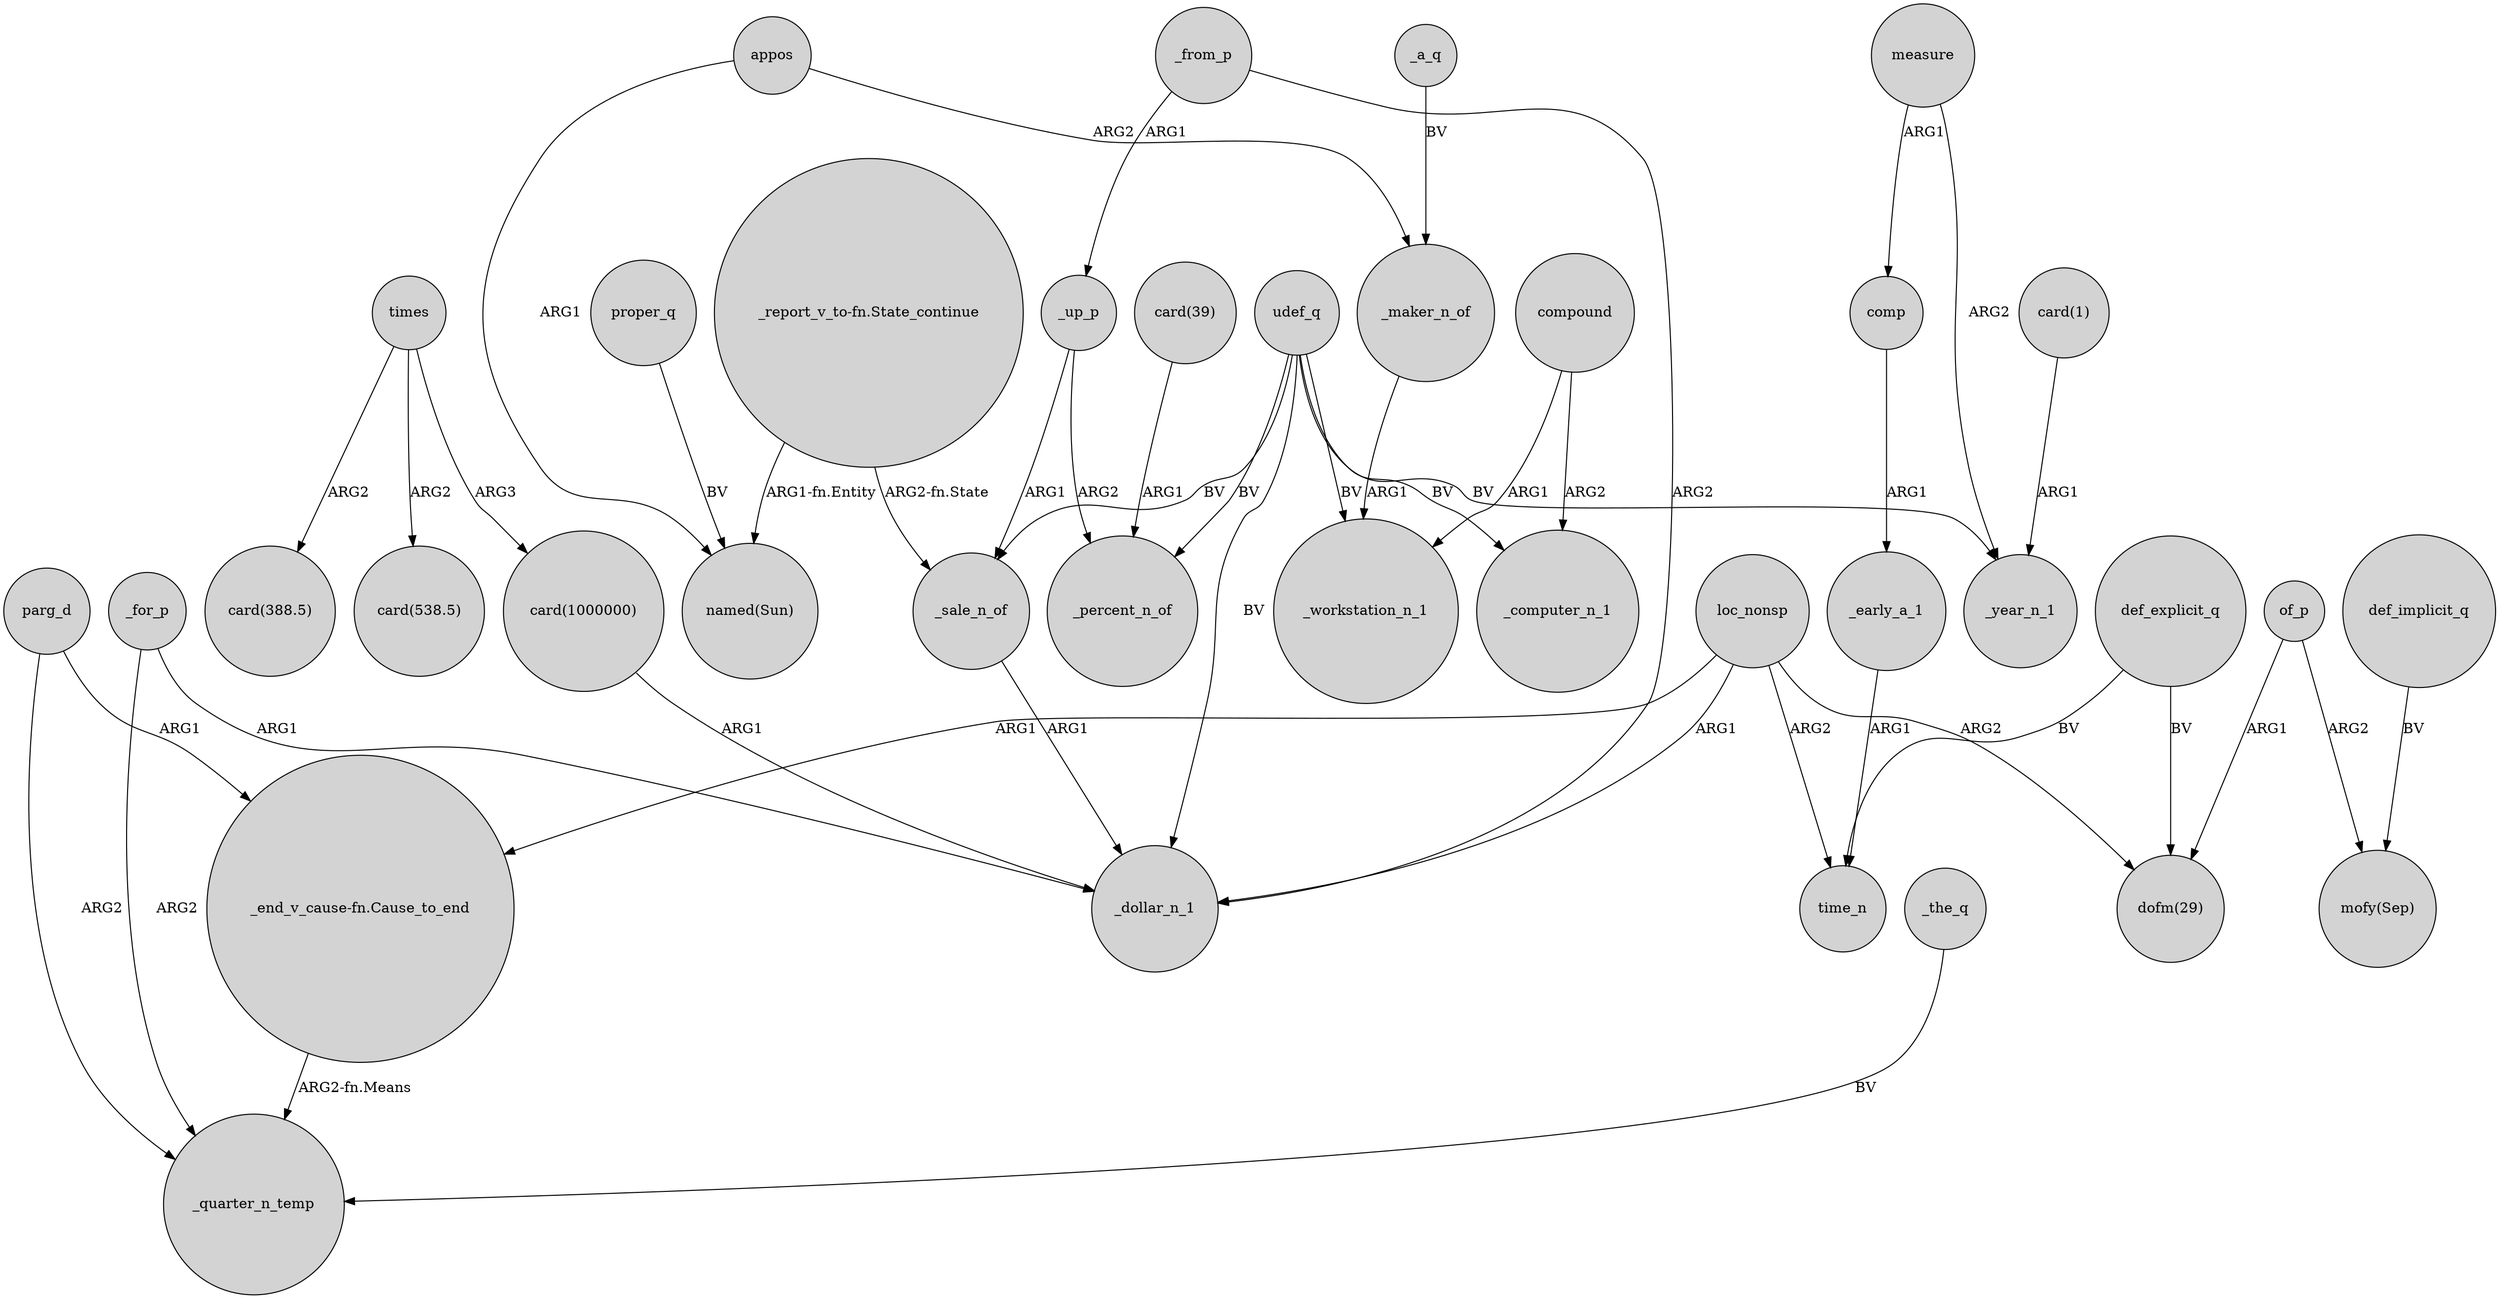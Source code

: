 digraph {
	node [shape=circle style=filled]
	_early_a_1 -> time_n [label=ARG1]
	parg_d -> "_end_v_cause-fn.Cause_to_end" [label=ARG1]
	_up_p -> _percent_n_of [label=ARG2]
	loc_nonsp -> _dollar_n_1 [label=ARG1]
	loc_nonsp -> "dofm(29)" [label=ARG2]
	"card(39)" -> _percent_n_of [label=ARG1]
	"card(1)" -> _year_n_1 [label=ARG1]
	_the_q -> _quarter_n_temp [label=BV]
	times -> "card(1000000)" [label=ARG3]
	of_p -> "dofm(29)" [label=ARG1]
	compound -> _computer_n_1 [label=ARG2]
	def_implicit_q -> "mofy(Sep)" [label=BV]
	comp -> _early_a_1 [label=ARG1]
	udef_q -> _sale_n_of [label=BV]
	times -> "card(538.5)" [label=ARG2]
	times -> "card(388.5)" [label=ARG2]
	of_p -> "mofy(Sep)" [label=ARG2]
	def_explicit_q -> "dofm(29)" [label=BV]
	"_report_v_to-fn.State_continue" -> "named(Sun)" [label="ARG1-fn.Entity"]
	measure -> _year_n_1 [label=ARG2]
	proper_q -> "named(Sun)" [label=BV]
	_for_p -> _quarter_n_temp [label=ARG2]
	udef_q -> _percent_n_of [label=BV]
	appos -> _maker_n_of [label=ARG2]
	udef_q -> _computer_n_1 [label=BV]
	udef_q -> _dollar_n_1 [label=BV]
	parg_d -> _quarter_n_temp [label=ARG2]
	compound -> _workstation_n_1 [label=ARG1]
	"card(1000000)" -> _dollar_n_1 [label=ARG1]
	_for_p -> _dollar_n_1 [label=ARG1]
	loc_nonsp -> "_end_v_cause-fn.Cause_to_end" [label=ARG1]
	_up_p -> _sale_n_of [label=ARG1]
	measure -> comp [label=ARG1]
	def_explicit_q -> time_n [label=BV]
	udef_q -> _year_n_1 [label=BV]
	loc_nonsp -> time_n [label=ARG2]
	udef_q -> _workstation_n_1 [label=BV]
	"_report_v_to-fn.State_continue" -> _sale_n_of [label="ARG2-fn.State"]
	_from_p -> _up_p [label=ARG1]
	appos -> "named(Sun)" [label=ARG1]
	_maker_n_of -> _workstation_n_1 [label=ARG1]
	_sale_n_of -> _dollar_n_1 [label=ARG1]
	_a_q -> _maker_n_of [label=BV]
	"_end_v_cause-fn.Cause_to_end" -> _quarter_n_temp [label="ARG2-fn.Means"]
	_from_p -> _dollar_n_1 [label=ARG2]
}
